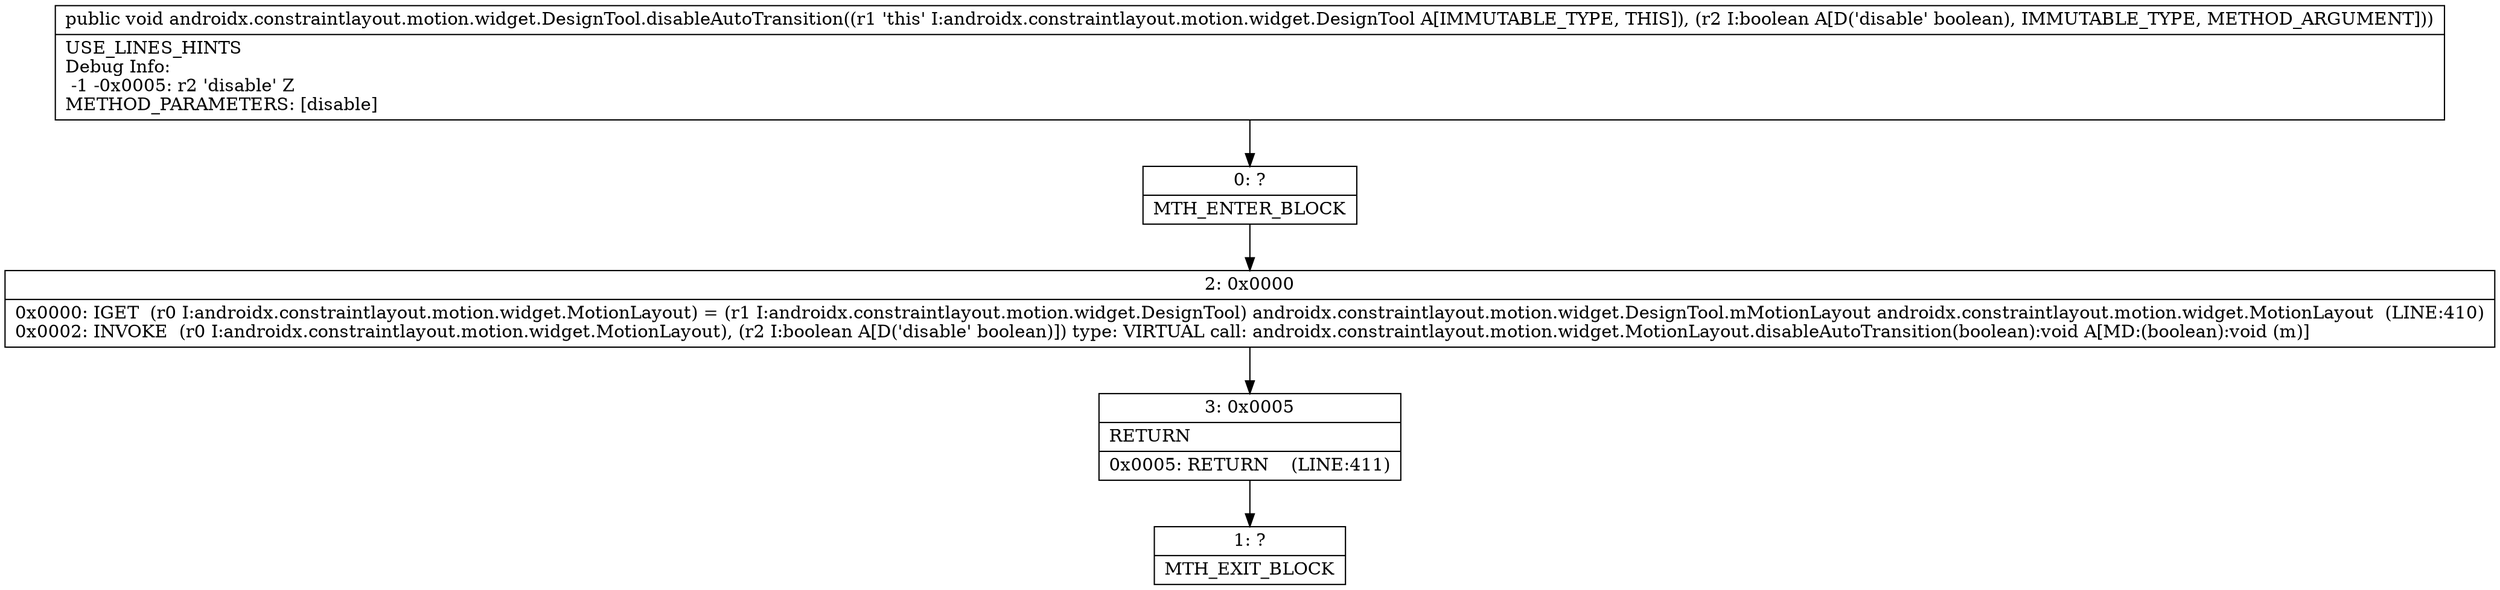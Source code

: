 digraph "CFG forandroidx.constraintlayout.motion.widget.DesignTool.disableAutoTransition(Z)V" {
Node_0 [shape=record,label="{0\:\ ?|MTH_ENTER_BLOCK\l}"];
Node_2 [shape=record,label="{2\:\ 0x0000|0x0000: IGET  (r0 I:androidx.constraintlayout.motion.widget.MotionLayout) = (r1 I:androidx.constraintlayout.motion.widget.DesignTool) androidx.constraintlayout.motion.widget.DesignTool.mMotionLayout androidx.constraintlayout.motion.widget.MotionLayout  (LINE:410)\l0x0002: INVOKE  (r0 I:androidx.constraintlayout.motion.widget.MotionLayout), (r2 I:boolean A[D('disable' boolean)]) type: VIRTUAL call: androidx.constraintlayout.motion.widget.MotionLayout.disableAutoTransition(boolean):void A[MD:(boolean):void (m)]\l}"];
Node_3 [shape=record,label="{3\:\ 0x0005|RETURN\l|0x0005: RETURN    (LINE:411)\l}"];
Node_1 [shape=record,label="{1\:\ ?|MTH_EXIT_BLOCK\l}"];
MethodNode[shape=record,label="{public void androidx.constraintlayout.motion.widget.DesignTool.disableAutoTransition((r1 'this' I:androidx.constraintlayout.motion.widget.DesignTool A[IMMUTABLE_TYPE, THIS]), (r2 I:boolean A[D('disable' boolean), IMMUTABLE_TYPE, METHOD_ARGUMENT]))  | USE_LINES_HINTS\lDebug Info:\l  \-1 \-0x0005: r2 'disable' Z\lMETHOD_PARAMETERS: [disable]\l}"];
MethodNode -> Node_0;Node_0 -> Node_2;
Node_2 -> Node_3;
Node_3 -> Node_1;
}

